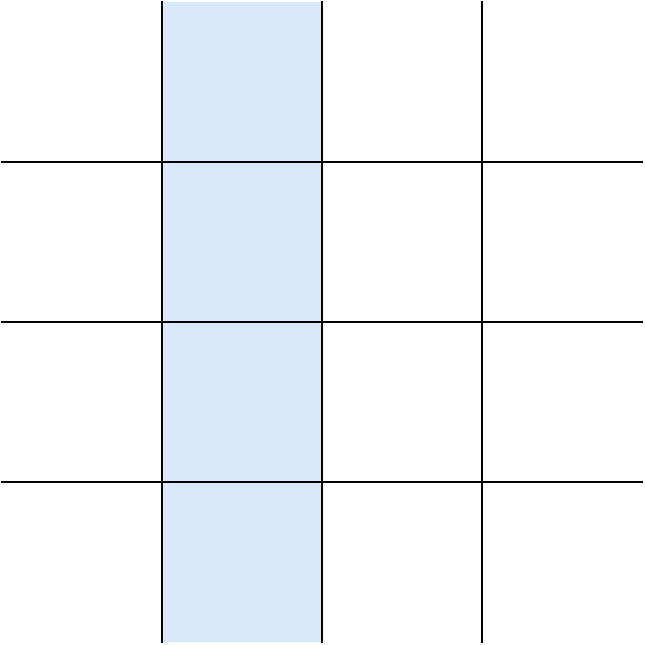 <mxfile version="13.6.5" type="device"><diagram id="cMEgtZKkvED4hVtoLqpz" name="Page-1"><mxGraphModel dx="946" dy="614" grid="1" gridSize="10" guides="1" tooltips="1" connect="1" arrows="1" fold="1" page="1" pageScale="1" pageWidth="850" pageHeight="1100" math="0" shadow="0"><root><mxCell id="0"/><mxCell id="1" parent="0"/><mxCell id="3LZF2or_Y2seCYcg5Tg6-6" value="" style="shape=partialRectangle;whiteSpace=wrap;html=1;top=0;fillColor=#dae8fc;" parent="1" vertex="1"><mxGeometry x="200" y="120" width="80" height="80" as="geometry"/></mxCell><mxCell id="3LZF2or_Y2seCYcg5Tg6-7" value="" style="shape=partialRectangle;whiteSpace=wrap;html=1;left=0;fillColor=none;" parent="1" vertex="1"><mxGeometry x="120" y="200" width="80" height="80" as="geometry"/></mxCell><mxCell id="3LZF2or_Y2seCYcg5Tg6-8" value="" style="shape=partialRectangle;whiteSpace=wrap;html=1;right=0;fillColor=none;" parent="1" vertex="1"><mxGeometry x="360" y="200" width="80" height="80" as="geometry"/></mxCell><mxCell id="3LZF2or_Y2seCYcg5Tg6-9" value="" style="shape=partialRectangle;whiteSpace=wrap;html=1;bottom=0;fillColor=#dae8fc;" parent="1" vertex="1"><mxGeometry x="200" y="360" width="80" height="80" as="geometry"/></mxCell><mxCell id="3LZF2or_Y2seCYcg5Tg6-10" value="" style="rounded=0;whiteSpace=wrap;html=1;fillColor=#dae8fc;" parent="1" vertex="1"><mxGeometry x="200" y="200" width="80" height="80" as="geometry"/></mxCell><mxCell id="3LZF2or_Y2seCYcg5Tg6-11" value="" style="shape=partialRectangle;whiteSpace=wrap;html=1;top=0;fillColor=none;" parent="1" vertex="1"><mxGeometry x="280" y="120" width="80" height="80" as="geometry"/></mxCell><mxCell id="3LZF2or_Y2seCYcg5Tg6-12" value="" style="shape=partialRectangle;whiteSpace=wrap;html=1;right=0;fillColor=none;" parent="1" vertex="1"><mxGeometry x="360" y="280" width="80" height="80" as="geometry"/></mxCell><mxCell id="3LZF2or_Y2seCYcg5Tg6-13" value="" style="shape=partialRectangle;whiteSpace=wrap;html=1;left=0;fillColor=none;" parent="1" vertex="1"><mxGeometry x="120" y="280" width="80" height="80" as="geometry"/></mxCell><mxCell id="3LZF2or_Y2seCYcg5Tg6-14" value="" style="shape=partialRectangle;whiteSpace=wrap;html=1;bottom=0;fillColor=none;" parent="1" vertex="1"><mxGeometry x="280" y="360" width="80" height="80" as="geometry"/></mxCell><mxCell id="3LZF2or_Y2seCYcg5Tg6-15" value="" style="rounded=0;whiteSpace=wrap;html=1;fillColor=none;" parent="1" vertex="1"><mxGeometry x="280" y="200" width="80" height="80" as="geometry"/></mxCell><mxCell id="3LZF2or_Y2seCYcg5Tg6-16" value="" style="rounded=0;whiteSpace=wrap;html=1;fillColor=none;" parent="1" vertex="1"><mxGeometry x="280" y="280" width="80" height="80" as="geometry"/></mxCell><mxCell id="3LZF2or_Y2seCYcg5Tg6-17" value="" style="rounded=0;whiteSpace=wrap;html=1;fillColor=#dae8fc;" parent="1" vertex="1"><mxGeometry x="200" y="280" width="80" height="80" as="geometry"/></mxCell></root></mxGraphModel></diagram></mxfile>
